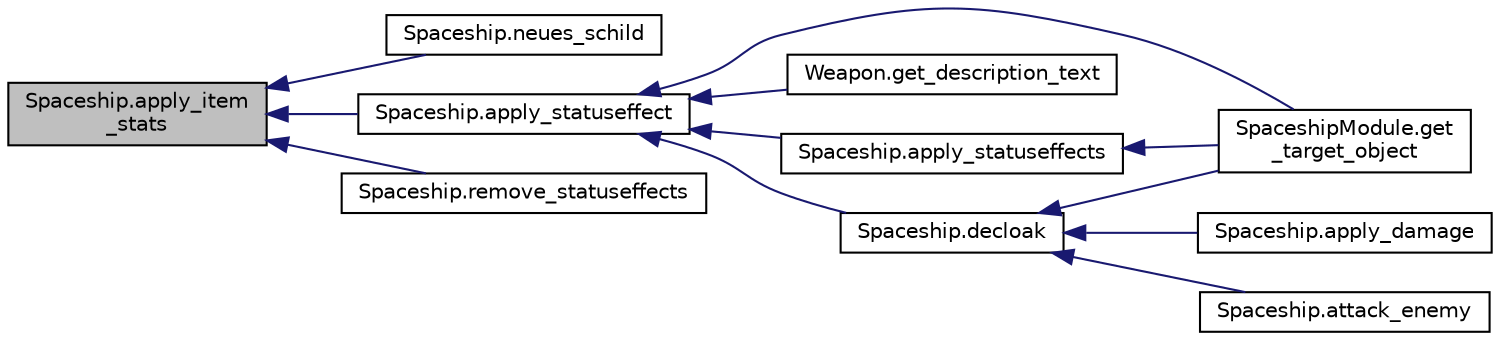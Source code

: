 digraph "Spaceship.apply_item_stats"
{
  edge [fontname="Helvetica",fontsize="10",labelfontname="Helvetica",labelfontsize="10"];
  node [fontname="Helvetica",fontsize="10",shape=record];
  rankdir="LR";
  Node15 [label="Spaceship.apply_item\l_stats",height=0.2,width=0.4,color="black", fillcolor="grey75", style="filled", fontcolor="black"];
  Node15 -> Node16 [dir="back",color="midnightblue",fontsize="10",style="solid",fontname="Helvetica"];
  Node16 [label="Spaceship.neues_schild",height=0.2,width=0.4,color="black", fillcolor="white", style="filled",URL="$class_spaceship.html#a51fd63c3c0bf5f1bb5d5d7e05db87056",tooltip="Neues Schild-Item für dieses Raumschiff, z.B. wenn der Spieler eins aus seinem Inventar in den Schild..."];
  Node15 -> Node17 [dir="back",color="midnightblue",fontsize="10",style="solid",fontname="Helvetica"];
  Node17 [label="Spaceship.apply_statuseffect",height=0.2,width=0.4,color="black", fillcolor="white", style="filled",URL="$class_spaceship.html#a0e562e25b6f8186c569fbc0577ef3bb6",tooltip="Fügt einen neuen StatusEffect zu dem Raumschiff hinzu "];
  Node17 -> Node18 [dir="back",color="midnightblue",fontsize="10",style="solid",fontname="Helvetica"];
  Node18 [label="SpaceshipModule.get\l_target_object",height=0.2,width=0.4,color="black", fillcolor="white", style="filled",URL="$class_spaceship_module.html#a49cfd4d32ed594c4aa7f123d2828f857",tooltip="Gets the target object. (Only Player!!!) "];
  Node17 -> Node19 [dir="back",color="midnightblue",fontsize="10",style="solid",fontname="Helvetica"];
  Node19 [label="Weapon.get_description_text",height=0.2,width=0.4,color="black", fillcolor="white", style="filled",URL="$class_weapon.html#a8fcfb4f08ea22a8fc60790770a58b985",tooltip="Erstellt einen Text, der im Inventar angezeigt wird, wenn der Mauszeiger auf dem Item ist ..."];
  Node17 -> Node20 [dir="back",color="midnightblue",fontsize="10",style="solid",fontname="Helvetica"];
  Node20 [label="Spaceship.apply_statuseffects",height=0.2,width=0.4,color="black", fillcolor="white", style="filled",URL="$class_spaceship.html#a4170fcea7d1c1cb131e634a28ad3b271",tooltip="Fügt mehrere StatusEffects hinzu "];
  Node20 -> Node18 [dir="back",color="midnightblue",fontsize="10",style="solid",fontname="Helvetica"];
  Node17 -> Node21 [dir="back",color="midnightblue",fontsize="10",style="solid",fontname="Helvetica"];
  Node21 [label="Spaceship.decloak",height=0.2,width=0.4,color="black", fillcolor="white", style="filled",URL="$class_spaceship.html#a46d165fefc78bd0cd729429b59a6bbb6",tooltip="Enttarnt das Raumschiff "];
  Node21 -> Node18 [dir="back",color="midnightblue",fontsize="10",style="solid",fontname="Helvetica"];
  Node21 -> Node22 [dir="back",color="midnightblue",fontsize="10",style="solid",fontname="Helvetica"];
  Node22 [label="Spaceship.apply_damage",height=0.2,width=0.4,color="black", fillcolor="white", style="filled",URL="$class_spaceship.html#aec76ac225db6e42b52afb3aac04f7cad",tooltip="Richtet Schaden am Raumschiff an "];
  Node21 -> Node23 [dir="back",color="midnightblue",fontsize="10",style="solid",fontname="Helvetica"];
  Node23 [label="Spaceship.attack_enemy",height=0.2,width=0.4,color="black", fillcolor="white", style="filled",URL="$class_spaceship.html#a4bce8027749e4c12088266071ba6a5cc",tooltip="Greift den Gegner an "];
  Node15 -> Node24 [dir="back",color="midnightblue",fontsize="10",style="solid",fontname="Helvetica"];
  Node24 [label="Spaceship.remove_statuseffects",height=0.2,width=0.4,color="black", fillcolor="white", style="filled",URL="$class_spaceship.html#aa022b21fc3d102181d347b1bc1e81cba",tooltip="Entfernt mehrere StatusEffects "];
}
